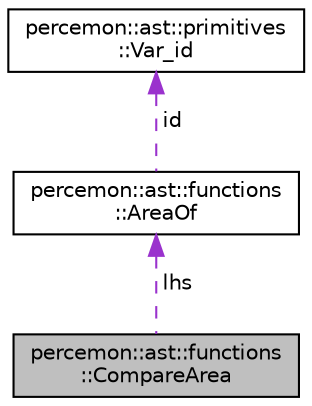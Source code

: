 digraph "percemon::ast::functions::CompareArea"
{
 // LATEX_PDF_SIZE
  edge [fontname="Helvetica",fontsize="10",labelfontname="Helvetica",labelfontsize="10"];
  node [fontname="Helvetica",fontsize="10",shape=record];
  Node1 [label="percemon::ast::functions\l::CompareArea",height=0.2,width=0.4,color="black", fillcolor="grey75", style="filled", fontcolor="black",tooltip=" "];
  Node2 -> Node1 [dir="back",color="darkorchid3",fontsize="10",style="dashed",label=" lhs" ,fontname="Helvetica"];
  Node2 [label="percemon::ast::functions\l::AreaOf",height=0.2,width=0.4,color="black", fillcolor="white", style="filled",URL="$structpercemon_1_1ast_1_1functions_1_1AreaOf.html",tooltip=" "];
  Node3 -> Node2 [dir="back",color="darkorchid3",fontsize="10",style="dashed",label=" id" ,fontname="Helvetica"];
  Node3 [label="percemon::ast::primitives\l::Var_id",height=0.2,width=0.4,color="black", fillcolor="white", style="filled",URL="$structpercemon_1_1ast_1_1primitives_1_1Var__id.html",tooltip=" "];
}
